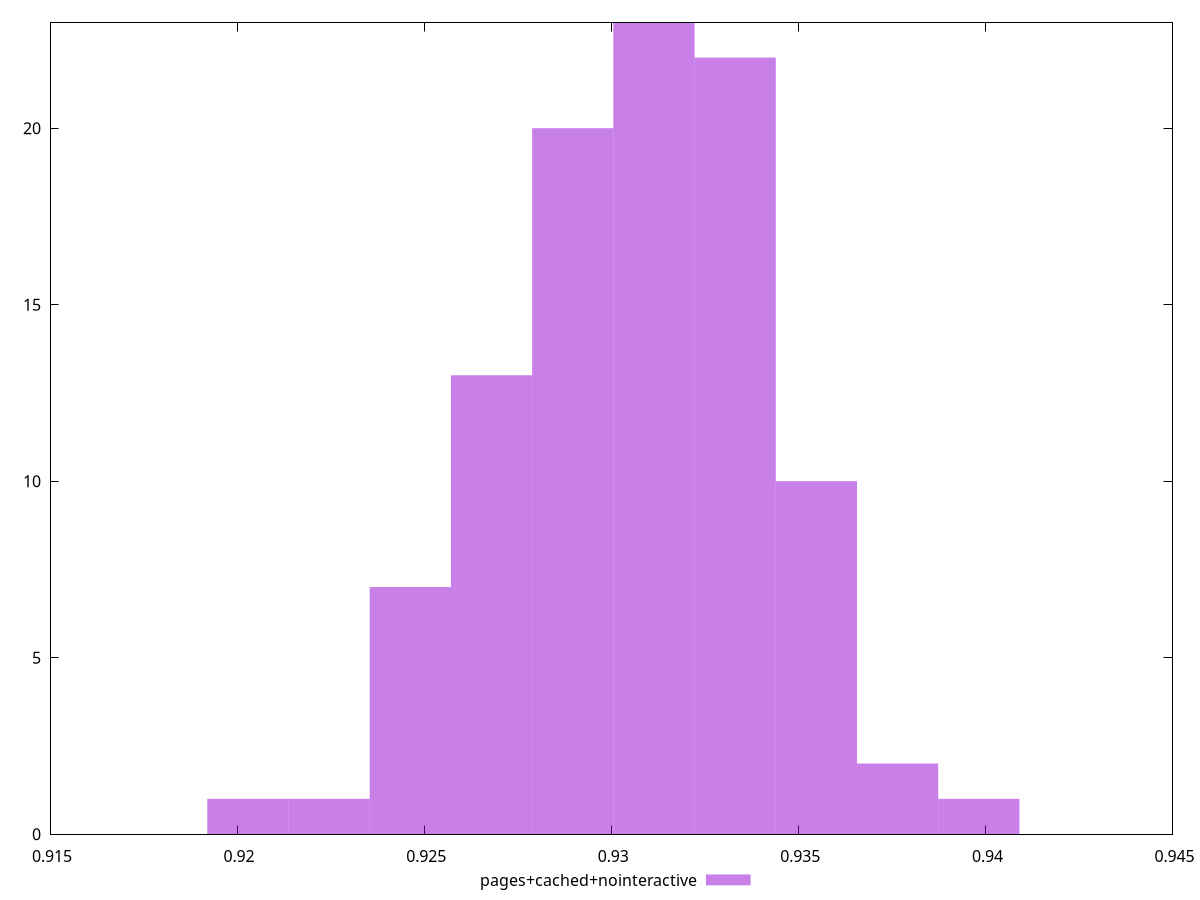$_pagesCachedNointeractive <<EOF
0.9268006206963888 13
0.9333121004670895 22
0.9224596341825884 1
0.9311416072101892 23
0.928971113953289 20
0.9246301274394886 7
0.9354825937239897 10
0.9202891409256883 1
0.9398235802377901 1
0.9376530869808899 2
EOF
set key outside below
set terminal pngcairo
set output "report_00004_2020-11-02T20-21-41.718Z/mainthread-work-breakdown/pages+cached+nointeractive//hist.png"
set yrange [0:23]
set boxwidth 0.002170493256900208
set style fill transparent solid 0.5 noborder
plot $_pagesCachedNointeractive title "pages+cached+nointeractive" with boxes ,